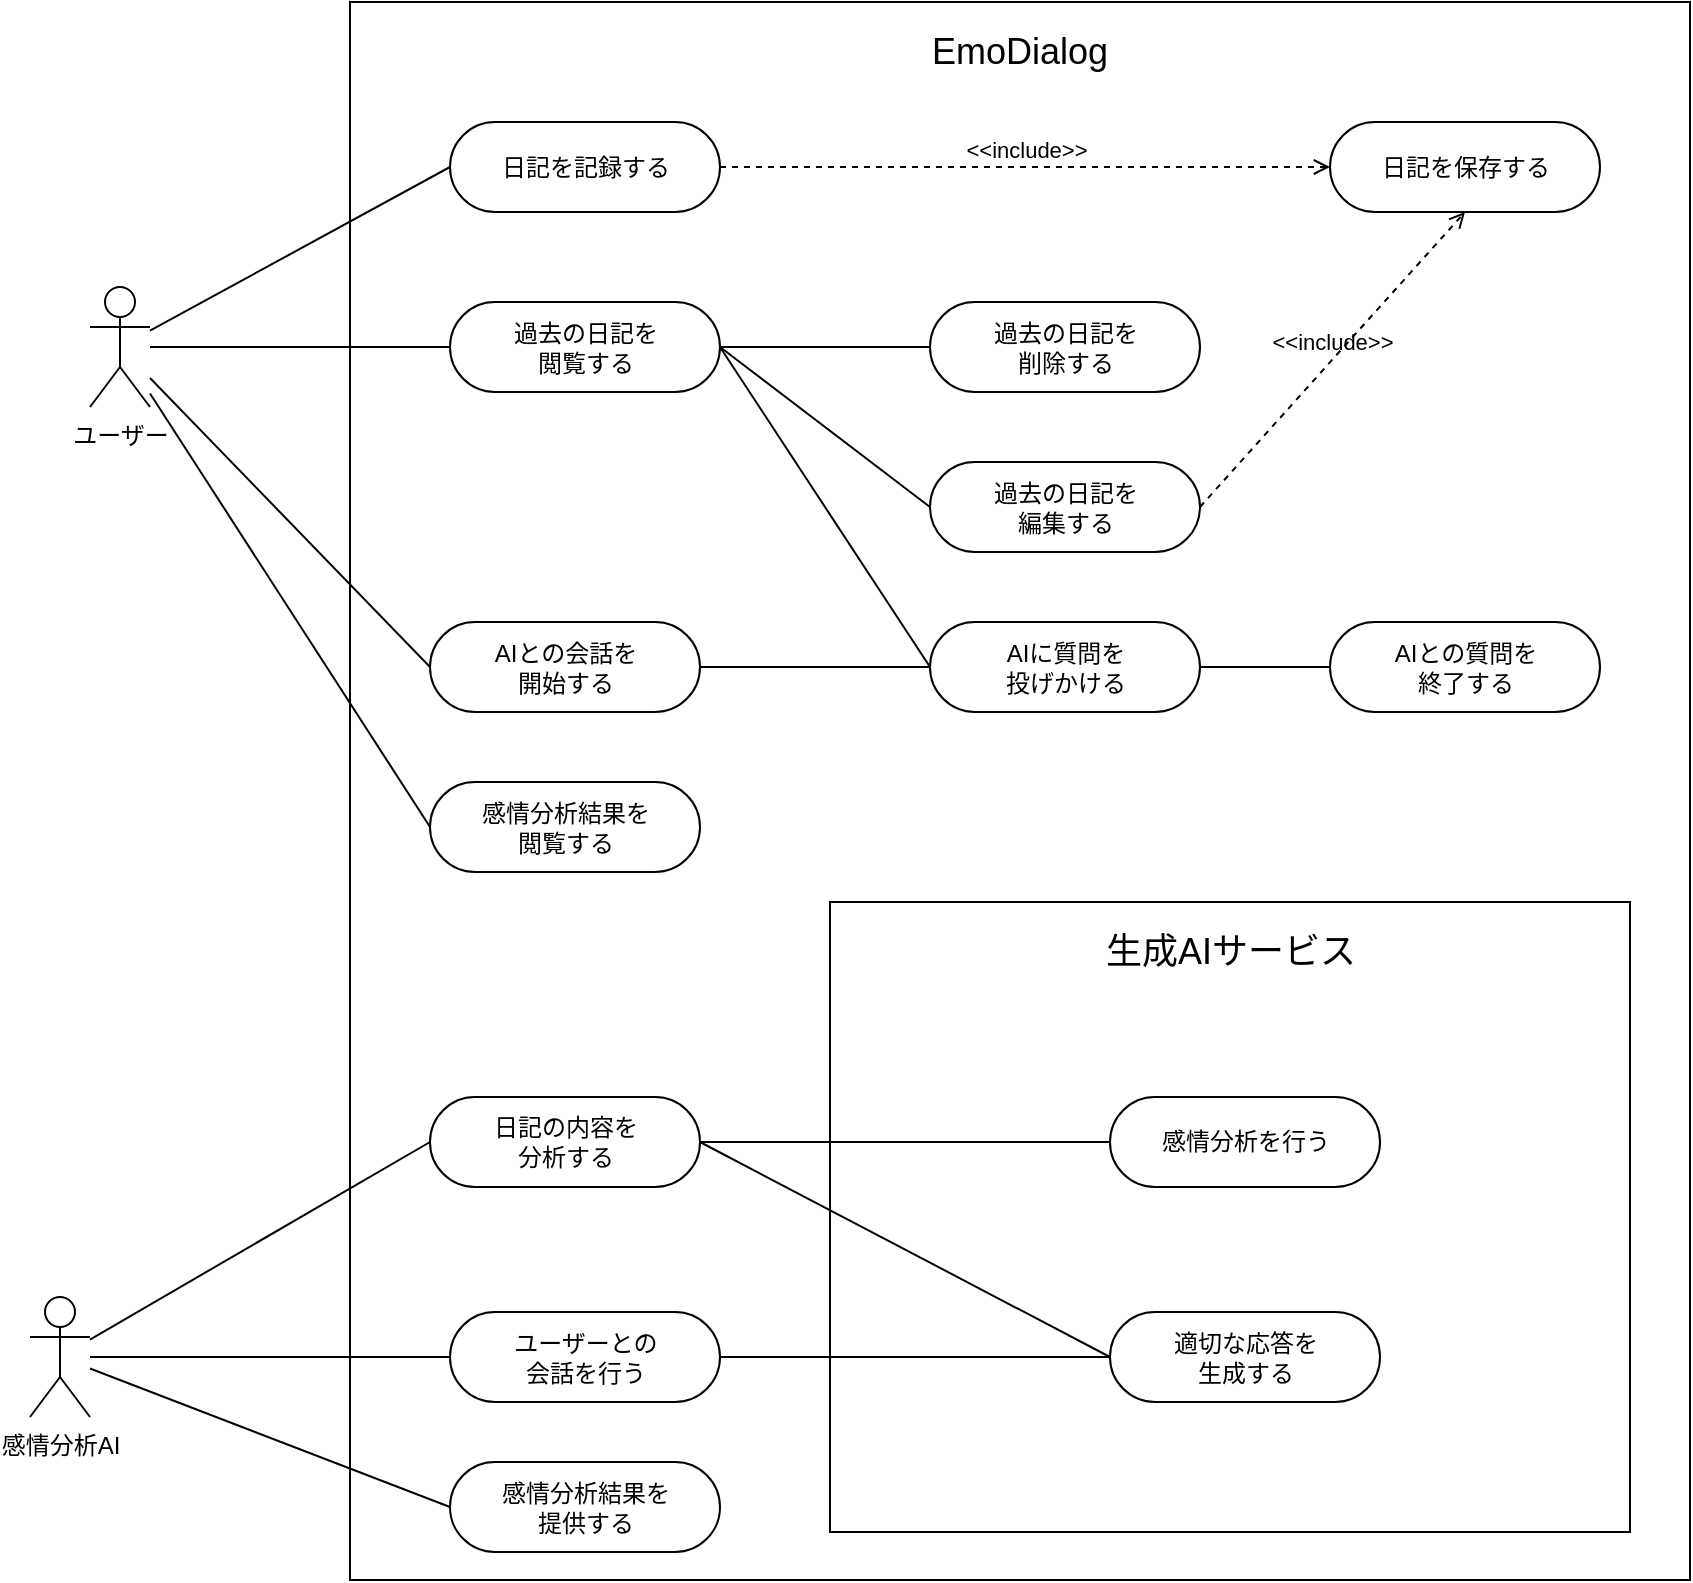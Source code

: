 <mxfile>
    <diagram id="q_Jrxf0U78eWuM2NPNOv" name="ページ1">
        <mxGraphModel dx="1880" dy="1068" grid="1" gridSize="10" guides="1" tooltips="1" connect="1" arrows="1" fold="1" page="0" pageScale="1" pageWidth="827" pageHeight="1169" background="#FFFFFF" math="0" shadow="0">
            <root>
                <mxCell id="0"/>
                <mxCell id="1" parent="0"/>
                <mxCell id="3" value="" style="rounded=0;whiteSpace=wrap;html=1;fillColor=none;" parent="1" vertex="1">
                    <mxGeometry x="260" y="290" width="670" height="789" as="geometry"/>
                </mxCell>
                <mxCell id="99" value="" style="rounded=0;whiteSpace=wrap;html=1;fillColor=none;" parent="1" vertex="1">
                    <mxGeometry x="500" y="740" width="400" height="315" as="geometry"/>
                </mxCell>
                <mxCell id="27" style="edgeStyle=none;html=1;entryX=0;entryY=0.5;entryDx=0;entryDy=0;endArrow=none;endFill=0;" parent="1" source="2" target="13" edge="1">
                    <mxGeometry relative="1" as="geometry"/>
                </mxCell>
                <mxCell id="34" style="edgeStyle=none;html=1;entryX=0;entryY=0.5;entryDx=0;entryDy=0;endArrow=none;endFill=0;" parent="1" source="2" target="32" edge="1">
                    <mxGeometry relative="1" as="geometry"/>
                </mxCell>
                <mxCell id="55" style="edgeStyle=none;html=1;entryX=0;entryY=0.5;entryDx=0;entryDy=0;endArrow=none;endFill=0;" parent="1" source="2" target="37" edge="1">
                    <mxGeometry relative="1" as="geometry"/>
                </mxCell>
                <mxCell id="58" style="edgeStyle=none;html=1;entryX=0;entryY=0.5;entryDx=0;entryDy=0;endArrow=none;endFill=0;" parent="1" source="2" target="41" edge="1">
                    <mxGeometry relative="1" as="geometry"/>
                </mxCell>
                <mxCell id="2" value="ユーザー" style="shape=umlActor;verticalLabelPosition=bottom;verticalAlign=top;html=1;outlineConnect=0;fillColor=none;" parent="1" vertex="1">
                    <mxGeometry x="130" y="432.5" width="30" height="60" as="geometry"/>
                </mxCell>
                <mxCell id="8" value="&lt;font style=&quot;font-size: 18px;&quot;&gt;EmoDialog&lt;/font&gt;" style="text;html=1;strokeColor=none;fillColor=none;align=center;verticalAlign=middle;whiteSpace=wrap;rounded=0;" parent="1" vertex="1">
                    <mxGeometry x="535" y="290" width="120" height="50" as="geometry"/>
                </mxCell>
                <mxCell id="16" value="" style="group" parent="1" vertex="1" connectable="0">
                    <mxGeometry x="310" y="350" width="135" height="45" as="geometry"/>
                </mxCell>
                <mxCell id="13" value="" style="rounded=1;whiteSpace=wrap;html=1;fillColor=none;arcSize=50;" parent="16" vertex="1">
                    <mxGeometry width="135" height="45" as="geometry"/>
                </mxCell>
                <mxCell id="15" value="日記を記録する" style="text;html=1;strokeColor=none;fillColor=none;align=center;verticalAlign=middle;whiteSpace=wrap;rounded=0;" parent="16" vertex="1">
                    <mxGeometry x="22.5" y="7.5" width="90" height="30" as="geometry"/>
                </mxCell>
                <mxCell id="17" value="" style="group" parent="1" vertex="1" connectable="0">
                    <mxGeometry x="750" y="350" width="135" height="45" as="geometry"/>
                </mxCell>
                <mxCell id="18" value="" style="rounded=1;whiteSpace=wrap;html=1;fillColor=none;arcSize=50;" parent="17" vertex="1">
                    <mxGeometry width="135" height="45" as="geometry"/>
                </mxCell>
                <mxCell id="19" value="日記を保存する" style="text;html=1;strokeColor=none;fillColor=none;align=center;verticalAlign=middle;whiteSpace=wrap;rounded=0;" parent="17" vertex="1">
                    <mxGeometry x="22.5" y="7.5" width="90" height="30" as="geometry"/>
                </mxCell>
                <mxCell id="21" value="&amp;lt;&amp;lt;include&amp;gt;&amp;gt;" style="html=1;verticalAlign=bottom;labelBackgroundColor=none;endArrow=open;endFill=0;dashed=1;exitX=1;exitY=0.5;exitDx=0;exitDy=0;" parent="1" source="13" target="18" edge="1">
                    <mxGeometry width="160" relative="1" as="geometry">
                        <mxPoint x="418" y="395" as="sourcePoint"/>
                        <mxPoint x="578" y="395" as="targetPoint"/>
                    </mxGeometry>
                </mxCell>
                <mxCell id="95" style="edgeStyle=none;html=1;entryX=0;entryY=0.5;entryDx=0;entryDy=0;endArrow=none;endFill=0;" parent="1" source="22" target="71" edge="1">
                    <mxGeometry relative="1" as="geometry"/>
                </mxCell>
                <mxCell id="96" style="edgeStyle=none;html=1;entryX=0;entryY=0.5;entryDx=0;entryDy=0;endArrow=none;endFill=0;" parent="1" source="22" target="93" edge="1">
                    <mxGeometry relative="1" as="geometry"/>
                </mxCell>
                <mxCell id="22" value="感情分析AI" style="shape=umlActor;verticalLabelPosition=bottom;verticalAlign=top;html=1;outlineConnect=0;fillColor=none;" parent="1" vertex="1">
                    <mxGeometry x="100" y="937.5" width="30" height="60" as="geometry"/>
                </mxCell>
                <mxCell id="28" value="" style="group" parent="1" vertex="1" connectable="0">
                    <mxGeometry x="550" y="440" width="135" height="45" as="geometry"/>
                </mxCell>
                <mxCell id="29" value="" style="rounded=1;whiteSpace=wrap;html=1;fillColor=none;arcSize=50;" parent="28" vertex="1">
                    <mxGeometry width="135" height="45" as="geometry"/>
                </mxCell>
                <mxCell id="30" value="過去の日記を&lt;br&gt;削除する" style="text;html=1;strokeColor=none;fillColor=none;align=center;verticalAlign=middle;whiteSpace=wrap;rounded=0;" parent="28" vertex="1">
                    <mxGeometry x="22.5" y="7.5" width="90" height="30" as="geometry"/>
                </mxCell>
                <mxCell id="31" value="" style="group" parent="1" vertex="1" connectable="0">
                    <mxGeometry x="310" y="440" width="135" height="45" as="geometry"/>
                </mxCell>
                <mxCell id="32" value="" style="rounded=1;whiteSpace=wrap;html=1;fillColor=none;arcSize=50;" parent="31" vertex="1">
                    <mxGeometry width="135" height="45" as="geometry"/>
                </mxCell>
                <mxCell id="33" value="過去の日記を&lt;br&gt;閲覧する" style="text;html=1;strokeColor=none;fillColor=none;align=center;verticalAlign=middle;whiteSpace=wrap;rounded=0;" parent="31" vertex="1">
                    <mxGeometry x="22.5" y="7.5" width="90" height="30" as="geometry"/>
                </mxCell>
                <mxCell id="36" value="" style="group" parent="1" vertex="1" connectable="0">
                    <mxGeometry x="300" y="600" width="135" height="45" as="geometry"/>
                </mxCell>
                <mxCell id="37" value="" style="rounded=1;whiteSpace=wrap;html=1;fillColor=none;arcSize=50;" parent="36" vertex="1">
                    <mxGeometry width="135" height="45" as="geometry"/>
                </mxCell>
                <mxCell id="38" value="AIとの会話を&lt;br&gt;開始する" style="text;html=1;strokeColor=none;fillColor=none;align=center;verticalAlign=middle;whiteSpace=wrap;rounded=0;" parent="36" vertex="1">
                    <mxGeometry x="22.5" y="7.5" width="90" height="30" as="geometry"/>
                </mxCell>
                <mxCell id="40" value="" style="group" parent="1" vertex="1" connectable="0">
                    <mxGeometry x="300" y="680" width="135" height="45" as="geometry"/>
                </mxCell>
                <mxCell id="44" value="" style="group" parent="40" vertex="1" connectable="0">
                    <mxGeometry width="135" height="45" as="geometry"/>
                </mxCell>
                <mxCell id="41" value="" style="rounded=1;whiteSpace=wrap;html=1;fillColor=none;arcSize=50;" parent="44" vertex="1">
                    <mxGeometry width="135" height="45" as="geometry"/>
                </mxCell>
                <mxCell id="42" value="感情分析結果を閲覧する" style="text;html=1;strokeColor=none;fillColor=none;align=center;verticalAlign=middle;whiteSpace=wrap;rounded=0;" parent="44" vertex="1">
                    <mxGeometry x="22.5" y="7.5" width="90" height="30" as="geometry"/>
                </mxCell>
                <mxCell id="45" value="" style="group" parent="1" vertex="1" connectable="0">
                    <mxGeometry x="550" y="520" width="135" height="45" as="geometry"/>
                </mxCell>
                <mxCell id="46" value="" style="rounded=1;whiteSpace=wrap;html=1;fillColor=none;arcSize=50;" parent="45" vertex="1">
                    <mxGeometry width="135" height="45" as="geometry"/>
                </mxCell>
                <mxCell id="47" value="過去の日記を&lt;br&gt;編集する" style="text;html=1;strokeColor=none;fillColor=none;align=center;verticalAlign=middle;whiteSpace=wrap;rounded=0;" parent="45" vertex="1">
                    <mxGeometry x="22.5" y="7.5" width="90" height="30" as="geometry"/>
                </mxCell>
                <mxCell id="48" style="edgeStyle=none;html=1;exitX=1;exitY=0.5;exitDx=0;exitDy=0;entryX=0;entryY=0.5;entryDx=0;entryDy=0;endArrow=none;endFill=0;" parent="1" source="32" target="29" edge="1">
                    <mxGeometry relative="1" as="geometry"/>
                </mxCell>
                <mxCell id="49" style="edgeStyle=none;html=1;exitX=1;exitY=0.5;exitDx=0;exitDy=0;entryX=0;entryY=0.5;entryDx=0;entryDy=0;endArrow=none;endFill=0;" parent="1" source="32" target="46" edge="1">
                    <mxGeometry relative="1" as="geometry"/>
                </mxCell>
                <mxCell id="54" value="&amp;lt;&amp;lt;include&amp;gt;&amp;gt;" style="html=1;verticalAlign=bottom;labelBackgroundColor=none;endArrow=open;endFill=0;dashed=1;exitX=1;exitY=0.5;exitDx=0;exitDy=0;entryX=0.5;entryY=1;entryDx=0;entryDy=0;" parent="1" source="46" target="18" edge="1">
                    <mxGeometry width="160" relative="1" as="geometry">
                        <mxPoint x="710" y="550" as="sourcePoint"/>
                        <mxPoint x="870" y="550" as="targetPoint"/>
                    </mxGeometry>
                </mxCell>
                <mxCell id="59" value="" style="group" parent="1" vertex="1" connectable="0">
                    <mxGeometry x="550" y="600" width="135" height="45" as="geometry"/>
                </mxCell>
                <mxCell id="60" value="" style="rounded=1;whiteSpace=wrap;html=1;fillColor=none;arcSize=50;" parent="59" vertex="1">
                    <mxGeometry width="135" height="45" as="geometry"/>
                </mxCell>
                <mxCell id="61" value="AIに質問を&lt;br&gt;投げかける" style="text;html=1;strokeColor=none;fillColor=none;align=center;verticalAlign=middle;whiteSpace=wrap;rounded=0;" parent="59" vertex="1">
                    <mxGeometry x="22.5" y="7.5" width="90" height="30" as="geometry"/>
                </mxCell>
                <mxCell id="62" style="edgeStyle=none;html=1;exitX=1;exitY=0.5;exitDx=0;exitDy=0;entryX=0;entryY=0.5;entryDx=0;entryDy=0;endArrow=none;endFill=0;" parent="1" source="37" target="60" edge="1">
                    <mxGeometry relative="1" as="geometry"/>
                </mxCell>
                <mxCell id="64" value="" style="group" parent="1" vertex="1" connectable="0">
                    <mxGeometry x="750" y="600" width="135" height="45" as="geometry"/>
                </mxCell>
                <mxCell id="65" value="" style="rounded=1;whiteSpace=wrap;html=1;fillColor=none;arcSize=50;" parent="64" vertex="1">
                    <mxGeometry width="135" height="45" as="geometry"/>
                </mxCell>
                <mxCell id="66" value="AIとの質問を&lt;br&gt;終了する" style="text;html=1;strokeColor=none;fillColor=none;align=center;verticalAlign=middle;whiteSpace=wrap;rounded=0;" parent="64" vertex="1">
                    <mxGeometry x="22.5" y="7.5" width="90" height="30" as="geometry"/>
                </mxCell>
                <mxCell id="67" style="edgeStyle=none;html=1;exitX=1;exitY=0.5;exitDx=0;exitDy=0;endArrow=none;endFill=0;" parent="1" source="60" target="65" edge="1">
                    <mxGeometry relative="1" as="geometry"/>
                </mxCell>
                <mxCell id="69" value="" style="group" parent="1" vertex="1" connectable="0">
                    <mxGeometry x="300" y="837.5" width="135" height="45" as="geometry"/>
                </mxCell>
                <mxCell id="70" value="" style="group" parent="69" vertex="1" connectable="0">
                    <mxGeometry width="135" height="45" as="geometry"/>
                </mxCell>
                <mxCell id="71" value="" style="rounded=1;whiteSpace=wrap;html=1;fillColor=none;arcSize=50;" parent="70" vertex="1">
                    <mxGeometry width="135" height="45" as="geometry"/>
                </mxCell>
                <mxCell id="72" value="日記の内容を&lt;br&gt;分析する" style="text;html=1;strokeColor=none;fillColor=none;align=center;verticalAlign=middle;whiteSpace=wrap;rounded=0;" parent="70" vertex="1">
                    <mxGeometry x="22.5" y="7.5" width="90" height="30" as="geometry"/>
                </mxCell>
                <mxCell id="74" value="" style="group" parent="1" vertex="1" connectable="0">
                    <mxGeometry x="640" y="945" width="135" height="45" as="geometry"/>
                </mxCell>
                <mxCell id="75" value="" style="group" parent="74" vertex="1" connectable="0">
                    <mxGeometry width="135" height="45" as="geometry"/>
                </mxCell>
                <mxCell id="76" value="" style="rounded=1;whiteSpace=wrap;html=1;fillColor=none;arcSize=50;" parent="75" vertex="1">
                    <mxGeometry width="135" height="45" as="geometry"/>
                </mxCell>
                <mxCell id="77" value="適切な応答を&lt;br&gt;生成する" style="text;html=1;strokeColor=none;fillColor=none;align=center;verticalAlign=middle;whiteSpace=wrap;rounded=0;" parent="75" vertex="1">
                    <mxGeometry x="22.5" y="7.5" width="90" height="30" as="geometry"/>
                </mxCell>
                <mxCell id="79" value="" style="group" parent="1" vertex="1" connectable="0">
                    <mxGeometry x="310" y="1020" width="135" height="45" as="geometry"/>
                </mxCell>
                <mxCell id="80" value="" style="group" parent="79" vertex="1" connectable="0">
                    <mxGeometry width="135" height="45" as="geometry"/>
                </mxCell>
                <mxCell id="81" value="" style="rounded=1;whiteSpace=wrap;html=1;fillColor=none;arcSize=50;" parent="80" vertex="1">
                    <mxGeometry width="135" height="45" as="geometry"/>
                </mxCell>
                <mxCell id="82" value="感情分析結果を&lt;br&gt;提供する" style="text;html=1;strokeColor=none;fillColor=none;align=center;verticalAlign=middle;whiteSpace=wrap;rounded=0;" parent="80" vertex="1">
                    <mxGeometry x="22.5" y="7.5" width="90" height="30" as="geometry"/>
                </mxCell>
                <mxCell id="83" value="" style="group" parent="1" vertex="1" connectable="0">
                    <mxGeometry x="640" y="837.5" width="135" height="45" as="geometry"/>
                </mxCell>
                <mxCell id="84" value="" style="group" parent="83" vertex="1" connectable="0">
                    <mxGeometry width="135" height="45" as="geometry"/>
                </mxCell>
                <mxCell id="85" value="" style="rounded=1;whiteSpace=wrap;html=1;fillColor=none;arcSize=50;" parent="84" vertex="1">
                    <mxGeometry width="135" height="45" as="geometry"/>
                </mxCell>
                <mxCell id="86" value="感情分析を行う" style="text;html=1;strokeColor=none;fillColor=none;align=center;verticalAlign=middle;whiteSpace=wrap;rounded=0;" parent="84" vertex="1">
                    <mxGeometry x="22.5" y="7.5" width="90" height="30" as="geometry"/>
                </mxCell>
                <mxCell id="87" style="edgeStyle=none;html=1;exitX=1;exitY=0.5;exitDx=0;exitDy=0;entryX=0;entryY=0.5;entryDx=0;entryDy=0;endArrow=none;endFill=0;" parent="1" source="71" target="76" edge="1">
                    <mxGeometry relative="1" as="geometry"/>
                </mxCell>
                <mxCell id="89" style="edgeStyle=none;html=1;exitX=1;exitY=0.5;exitDx=0;exitDy=0;entryX=0;entryY=0.5;entryDx=0;entryDy=0;endArrow=none;endFill=0;" parent="1" source="71" target="85" edge="1">
                    <mxGeometry relative="1" as="geometry"/>
                </mxCell>
                <mxCell id="90" style="edgeStyle=none;html=1;entryX=0;entryY=0.5;entryDx=0;entryDy=0;endArrow=none;endFill=0;" parent="1" source="22" target="81" edge="1">
                    <mxGeometry relative="1" as="geometry">
                        <mxPoint x="160" y="1090" as="sourcePoint"/>
                    </mxGeometry>
                </mxCell>
                <mxCell id="91" value="" style="group" parent="1" vertex="1" connectable="0">
                    <mxGeometry x="310" y="945" width="135" height="45" as="geometry"/>
                </mxCell>
                <mxCell id="92" value="" style="group" parent="91" vertex="1" connectable="0">
                    <mxGeometry width="135" height="45" as="geometry"/>
                </mxCell>
                <mxCell id="93" value="" style="rounded=1;whiteSpace=wrap;html=1;fillColor=none;arcSize=50;" parent="92" vertex="1">
                    <mxGeometry width="135" height="45" as="geometry"/>
                </mxCell>
                <mxCell id="94" value="ユーザーとの&lt;br&gt;会話を行う" style="text;html=1;strokeColor=none;fillColor=none;align=center;verticalAlign=middle;whiteSpace=wrap;rounded=0;" parent="92" vertex="1">
                    <mxGeometry x="22.5" y="7.5" width="90" height="30" as="geometry"/>
                </mxCell>
                <mxCell id="97" style="edgeStyle=none;html=1;exitX=1;exitY=0.5;exitDx=0;exitDy=0;entryX=0;entryY=0.5;entryDx=0;entryDy=0;endArrow=none;endFill=0;" parent="1" source="93" target="76" edge="1">
                    <mxGeometry relative="1" as="geometry"/>
                </mxCell>
                <mxCell id="98" style="edgeStyle=none;html=1;exitX=1;exitY=0.5;exitDx=0;exitDy=0;entryX=0;entryY=0.5;entryDx=0;entryDy=0;endArrow=none;endFill=0;" parent="1" source="32" target="60" edge="1">
                    <mxGeometry relative="1" as="geometry">
                        <mxPoint x="455" y="472.5" as="sourcePoint"/>
                        <mxPoint x="560" y="552.5" as="targetPoint"/>
                    </mxGeometry>
                </mxCell>
                <mxCell id="101" value="&lt;font style=&quot;font-size: 18px;&quot;&gt;生成AIサービス&lt;/font&gt;" style="text;html=1;strokeColor=none;fillColor=none;align=center;verticalAlign=middle;whiteSpace=wrap;rounded=0;" parent="1" vertex="1">
                    <mxGeometry x="607.5" y="740" width="185" height="50" as="geometry"/>
                </mxCell>
            </root>
        </mxGraphModel>
    </diagram>
</mxfile>